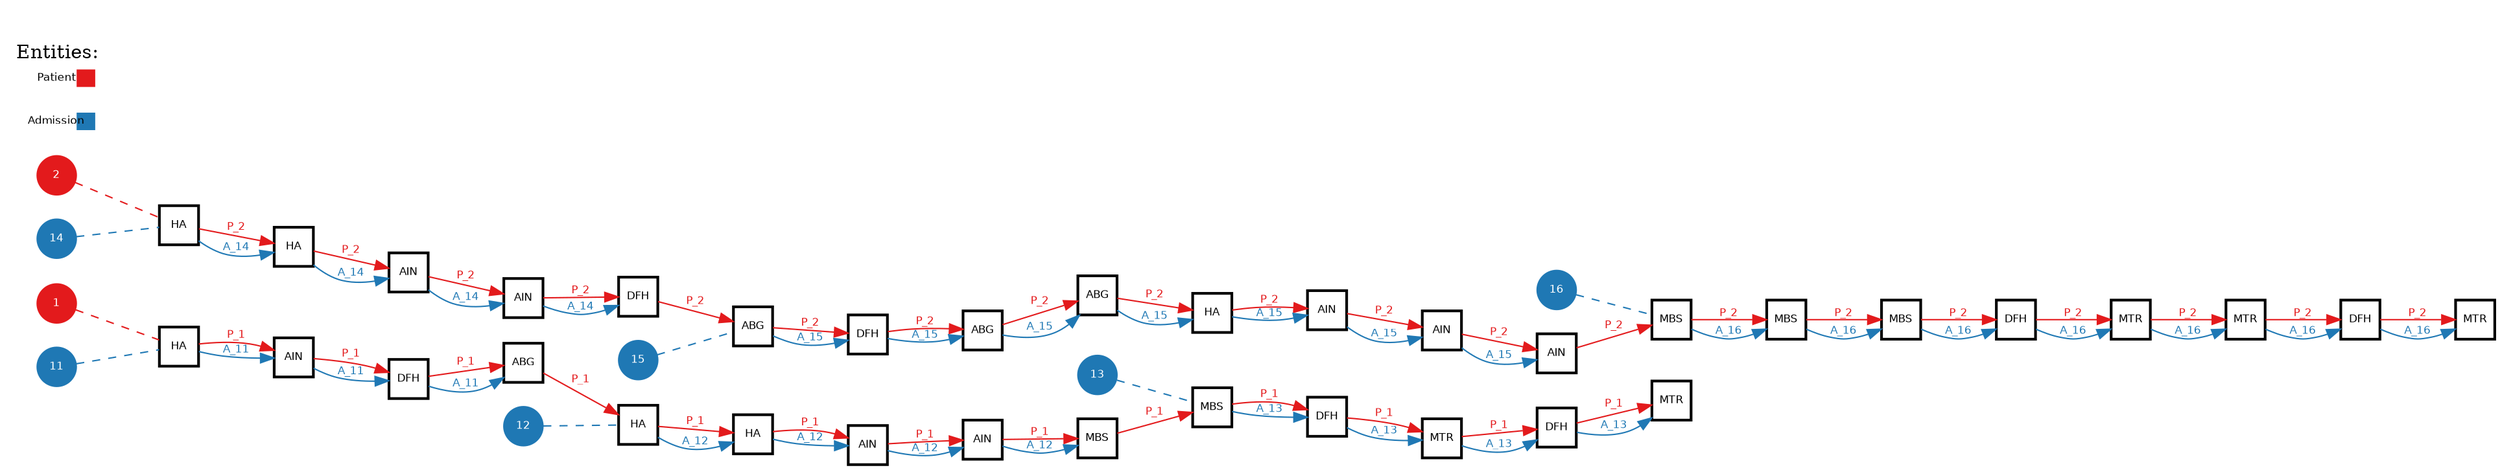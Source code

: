 // Query Result
digraph {
	graph [margin=0 rankdir=LR]
	node [fixedsize=false fontname=Helvetica fontsize=8 height=0.4 margin=0 shape=square width=0.4]
	2864 [label=AIN color="#000000" fillcolor="#ffffff" penwidth=2 style=filled]
	2865 [label=MBS color="#000000" fillcolor="#ffffff" penwidth=2 style=filled]
	2864 -> 2865 [label=P_1 color="#e31a1c" fontcolor="#e31a1c" fontname=Helvetica fontsize=8 penwidth=1]
	2863 [label=AIN color="#000000" fillcolor="#ffffff" penwidth=2 style=filled]
	2864 [label=AIN color="#000000" fillcolor="#ffffff" penwidth=2 style=filled]
	2863 -> 2864 [label=P_1 color="#e31a1c" fontcolor="#e31a1c" fontname=Helvetica fontsize=8 penwidth=1]
	2867 [label=DFH color="#000000" fillcolor="#ffffff" penwidth=2 style=filled]
	2868 [label=MTR color="#000000" fillcolor="#ffffff" penwidth=2 style=filled]
	2867 -> 2868 [label=P_1 color="#e31a1c" fontcolor="#e31a1c" fontname=Helvetica fontsize=8 penwidth=1]
	2868 [label=MTR color="#000000" fillcolor="#ffffff" penwidth=2 style=filled]
	2869 [label=DFH color="#000000" fillcolor="#ffffff" penwidth=2 style=filled]
	2868 -> 2869 [label=P_1 color="#e31a1c" fontcolor="#e31a1c" fontname=Helvetica fontsize=8 penwidth=1]
	2865 [label=MBS color="#000000" fillcolor="#ffffff" penwidth=2 style=filled]
	2866 [label=MBS color="#000000" fillcolor="#ffffff" penwidth=2 style=filled]
	2865 -> 2866 [label=P_1 color="#e31a1c" fontcolor="#e31a1c" fontname=Helvetica fontsize=8 penwidth=1]
	2859 [label=DFH color="#000000" fillcolor="#ffffff" penwidth=2 style=filled]
	2860 [label=ABG color="#000000" fillcolor="#ffffff" penwidth=2 style=filled]
	2859 -> 2860 [label=P_1 color="#e31a1c" fontcolor="#e31a1c" fontname=Helvetica fontsize=8 penwidth=1]
	2858 [label=AIN color="#000000" fillcolor="#ffffff" penwidth=2 style=filled]
	2859 [label=DFH color="#000000" fillcolor="#ffffff" penwidth=2 style=filled]
	2858 -> 2859 [label=P_1 color="#e31a1c" fontcolor="#e31a1c" fontname=Helvetica fontsize=8 penwidth=1]
	2869 [label=DFH color="#000000" fillcolor="#ffffff" penwidth=2 style=filled]
	2870 [label=MTR color="#000000" fillcolor="#ffffff" penwidth=2 style=filled]
	2869 -> 2870 [label=P_1 color="#e31a1c" fontcolor="#e31a1c" fontname=Helvetica fontsize=8 penwidth=1]
	2866 [label=MBS color="#000000" fillcolor="#ffffff" penwidth=2 style=filled]
	2867 [label=DFH color="#000000" fillcolor="#ffffff" penwidth=2 style=filled]
	2866 -> 2867 [label=P_1 color="#e31a1c" fontcolor="#e31a1c" fontname=Helvetica fontsize=8 penwidth=1]
	2860 [label=ABG color="#000000" fillcolor="#ffffff" penwidth=2 style=filled]
	2861 [label=HA color="#000000" fillcolor="#ffffff" penwidth=2 style=filled]
	2860 -> 2861 [label=P_1 color="#e31a1c" fontcolor="#e31a1c" fontname=Helvetica fontsize=8 penwidth=1]
	2857 [label=HA color="#000000" fillcolor="#ffffff" penwidth=2 style=filled]
	2858 [label=AIN color="#000000" fillcolor="#ffffff" penwidth=2 style=filled]
	2857 -> 2858 [label=P_1 color="#e31a1c" fontcolor="#e31a1c" fontname=Helvetica fontsize=8 penwidth=1]
	2861 [label=HA color="#000000" fillcolor="#ffffff" penwidth=2 style=filled]
	2862 [label=HA color="#000000" fillcolor="#ffffff" penwidth=2 style=filled]
	2861 -> 2862 [label=P_1 color="#e31a1c" fontcolor="#e31a1c" fontname=Helvetica fontsize=8 penwidth=1]
	2862 [label=HA color="#000000" fillcolor="#ffffff" penwidth=2 style=filled]
	2863 [label=AIN color="#000000" fillcolor="#ffffff" penwidth=2 style=filled]
	2862 -> 2863 [label=P_1 color="#e31a1c" fontcolor="#e31a1c" fontname=Helvetica fontsize=8 penwidth=1]
	node [fixedsize=false fontname=Helvetica fontsize=8 height=0.4 margin=0 shape=square width=0.4]
	2870 [label=MTR color="#000000" fillcolor="#ffffff" penwidth=2 style=filled]
	2864 [label=AIN color="#000000" fillcolor="#ffffff" penwidth=2 style=filled]
	2863 [label=AIN color="#000000" fillcolor="#ffffff" penwidth=2 style=filled]
	2867 [label=DFH color="#000000" fillcolor="#ffffff" penwidth=2 style=filled]
	2868 [label=MTR color="#000000" fillcolor="#ffffff" penwidth=2 style=filled]
	2865 [label=MBS color="#000000" fillcolor="#ffffff" penwidth=2 style=filled]
	2859 [label=DFH color="#000000" fillcolor="#ffffff" penwidth=2 style=filled]
	2858 [label=AIN color="#000000" fillcolor="#ffffff" penwidth=2 style=filled]
	2869 [label=DFH color="#000000" fillcolor="#ffffff" penwidth=2 style=filled]
	2866 [label=MBS color="#000000" fillcolor="#ffffff" penwidth=2 style=filled]
	2860 [label=ABG color="#000000" fillcolor="#ffffff" penwidth=2 style=filled]
	2857 [label=HA color="#000000" fillcolor="#ffffff" penwidth=2 style=filled]
	2861 [label=HA color="#000000" fillcolor="#ffffff" penwidth=2 style=filled]
	2862 [label=HA color="#000000" fillcolor="#ffffff" penwidth=2 style=filled]
	node [fixedsize=false fontname=Helvetica fontsize=8 height=0.4 margin=0 shape=square width=0.4]
	2876 [label=ABG color="#000000" fillcolor="#ffffff" penwidth=2 style=filled]
	2877 [label=DFH color="#000000" fillcolor="#ffffff" penwidth=2 style=filled]
	2876 -> 2877 [label=P_2 color="#e31a1c" fontcolor="#e31a1c" fontname=Helvetica fontsize=8 penwidth=1]
	2873 [label=AIN color="#000000" fillcolor="#ffffff" penwidth=2 style=filled]
	2874 [label=AIN color="#000000" fillcolor="#ffffff" penwidth=2 style=filled]
	2873 -> 2874 [label=P_2 color="#e31a1c" fontcolor="#e31a1c" fontname=Helvetica fontsize=8 penwidth=1]
	2889 [label=MTR color="#000000" fillcolor="#ffffff" penwidth=2 style=filled]
	2890 [label=DFH color="#000000" fillcolor="#ffffff" penwidth=2 style=filled]
	2889 -> 2890 [label=P_2 color="#e31a1c" fontcolor="#e31a1c" fontname=Helvetica fontsize=8 penwidth=1]
	2878 [label=ABG color="#000000" fillcolor="#ffffff" penwidth=2 style=filled]
	2879 [label=ABG color="#000000" fillcolor="#ffffff" penwidth=2 style=filled]
	2878 -> 2879 [label=P_2 color="#e31a1c" fontcolor="#e31a1c" fontname=Helvetica fontsize=8 penwidth=1]
	2890 [label=DFH color="#000000" fillcolor="#ffffff" penwidth=2 style=filled]
	2891 [label=MTR color="#000000" fillcolor="#ffffff" penwidth=2 style=filled]
	2890 -> 2891 [label=P_2 color="#e31a1c" fontcolor="#e31a1c" fontname=Helvetica fontsize=8 penwidth=1]
	2872 [label=HA color="#000000" fillcolor="#ffffff" penwidth=2 style=filled]
	2873 [label=AIN color="#000000" fillcolor="#ffffff" penwidth=2 style=filled]
	2872 -> 2873 [label=P_2 color="#e31a1c" fontcolor="#e31a1c" fontname=Helvetica fontsize=8 penwidth=1]
	2877 [label=DFH color="#000000" fillcolor="#ffffff" penwidth=2 style=filled]
	2878 [label=ABG color="#000000" fillcolor="#ffffff" penwidth=2 style=filled]
	2877 -> 2878 [label=P_2 color="#e31a1c" fontcolor="#e31a1c" fontname=Helvetica fontsize=8 penwidth=1]
	2874 [label=AIN color="#000000" fillcolor="#ffffff" penwidth=2 style=filled]
	2875 [label=DFH color="#000000" fillcolor="#ffffff" penwidth=2 style=filled]
	2874 -> 2875 [label=P_2 color="#e31a1c" fontcolor="#e31a1c" fontname=Helvetica fontsize=8 penwidth=1]
	2884 [label=MBS color="#000000" fillcolor="#ffffff" penwidth=2 style=filled]
	2885 [label=MBS color="#000000" fillcolor="#ffffff" penwidth=2 style=filled]
	2884 -> 2885 [label=P_2 color="#e31a1c" fontcolor="#e31a1c" fontname=Helvetica fontsize=8 penwidth=1]
	2887 [label=DFH color="#000000" fillcolor="#ffffff" penwidth=2 style=filled]
	2888 [label=MTR color="#000000" fillcolor="#ffffff" penwidth=2 style=filled]
	2887 -> 2888 [label=P_2 color="#e31a1c" fontcolor="#e31a1c" fontname=Helvetica fontsize=8 penwidth=1]
	2886 [label=MBS color="#000000" fillcolor="#ffffff" penwidth=2 style=filled]
	2887 [label=DFH color="#000000" fillcolor="#ffffff" penwidth=2 style=filled]
	2886 -> 2887 [label=P_2 color="#e31a1c" fontcolor="#e31a1c" fontname=Helvetica fontsize=8 penwidth=1]
	2881 [label=AIN color="#000000" fillcolor="#ffffff" penwidth=2 style=filled]
	2882 [label=AIN color="#000000" fillcolor="#ffffff" penwidth=2 style=filled]
	2881 -> 2882 [label=P_2 color="#e31a1c" fontcolor="#e31a1c" fontname=Helvetica fontsize=8 penwidth=1]
	2885 [label=MBS color="#000000" fillcolor="#ffffff" penwidth=2 style=filled]
	2886 [label=MBS color="#000000" fillcolor="#ffffff" penwidth=2 style=filled]
	2885 -> 2886 [label=P_2 color="#e31a1c" fontcolor="#e31a1c" fontname=Helvetica fontsize=8 penwidth=1]
	2883 [label=AIN color="#000000" fillcolor="#ffffff" penwidth=2 style=filled]
	2884 [label=MBS color="#000000" fillcolor="#ffffff" penwidth=2 style=filled]
	2883 -> 2884 [label=P_2 color="#e31a1c" fontcolor="#e31a1c" fontname=Helvetica fontsize=8 penwidth=1]
	2879 [label=ABG color="#000000" fillcolor="#ffffff" penwidth=2 style=filled]
	2880 [label=HA color="#000000" fillcolor="#ffffff" penwidth=2 style=filled]
	2879 -> 2880 [label=P_2 color="#e31a1c" fontcolor="#e31a1c" fontname=Helvetica fontsize=8 penwidth=1]
	2882 [label=AIN color="#000000" fillcolor="#ffffff" penwidth=2 style=filled]
	2883 [label=AIN color="#000000" fillcolor="#ffffff" penwidth=2 style=filled]
	2882 -> 2883 [label=P_2 color="#e31a1c" fontcolor="#e31a1c" fontname=Helvetica fontsize=8 penwidth=1]
	2871 [label=HA color="#000000" fillcolor="#ffffff" penwidth=2 style=filled]
	2872 [label=HA color="#000000" fillcolor="#ffffff" penwidth=2 style=filled]
	2871 -> 2872 [label=P_2 color="#e31a1c" fontcolor="#e31a1c" fontname=Helvetica fontsize=8 penwidth=1]
	2888 [label=MTR color="#000000" fillcolor="#ffffff" penwidth=2 style=filled]
	2889 [label=MTR color="#000000" fillcolor="#ffffff" penwidth=2 style=filled]
	2888 -> 2889 [label=P_2 color="#e31a1c" fontcolor="#e31a1c" fontname=Helvetica fontsize=8 penwidth=1]
	2875 [label=DFH color="#000000" fillcolor="#ffffff" penwidth=2 style=filled]
	2876 [label=ABG color="#000000" fillcolor="#ffffff" penwidth=2 style=filled]
	2875 -> 2876 [label=P_2 color="#e31a1c" fontcolor="#e31a1c" fontname=Helvetica fontsize=8 penwidth=1]
	2880 [label=HA color="#000000" fillcolor="#ffffff" penwidth=2 style=filled]
	2881 [label=AIN color="#000000" fillcolor="#ffffff" penwidth=2 style=filled]
	2880 -> 2881 [label=P_2 color="#e31a1c" fontcolor="#e31a1c" fontname=Helvetica fontsize=8 penwidth=1]
	node [fixedsize=false fontname=Helvetica fontsize=8 height=0.4 margin=0 shape=square width=0.4]
	2876 [label=ABG color="#000000" fillcolor="#ffffff" penwidth=2 style=filled]
	2873 [label=AIN color="#000000" fillcolor="#ffffff" penwidth=2 style=filled]
	2889 [label=MTR color="#000000" fillcolor="#ffffff" penwidth=2 style=filled]
	2878 [label=ABG color="#000000" fillcolor="#ffffff" penwidth=2 style=filled]
	2891 [label=MTR color="#000000" fillcolor="#ffffff" penwidth=2 style=filled]
	2890 [label=DFH color="#000000" fillcolor="#ffffff" penwidth=2 style=filled]
	2872 [label=HA color="#000000" fillcolor="#ffffff" penwidth=2 style=filled]
	2877 [label=DFH color="#000000" fillcolor="#ffffff" penwidth=2 style=filled]
	2874 [label=AIN color="#000000" fillcolor="#ffffff" penwidth=2 style=filled]
	2884 [label=MBS color="#000000" fillcolor="#ffffff" penwidth=2 style=filled]
	2887 [label=DFH color="#000000" fillcolor="#ffffff" penwidth=2 style=filled]
	2886 [label=MBS color="#000000" fillcolor="#ffffff" penwidth=2 style=filled]
	2881 [label=AIN color="#000000" fillcolor="#ffffff" penwidth=2 style=filled]
	2885 [label=MBS color="#000000" fillcolor="#ffffff" penwidth=2 style=filled]
	2883 [label=AIN color="#000000" fillcolor="#ffffff" penwidth=2 style=filled]
	2879 [label=ABG color="#000000" fillcolor="#ffffff" penwidth=2 style=filled]
	2882 [label=AIN color="#000000" fillcolor="#ffffff" penwidth=2 style=filled]
	2871 [label=HA color="#000000" fillcolor="#ffffff" penwidth=2 style=filled]
	2888 [label=MTR color="#000000" fillcolor="#ffffff" penwidth=2 style=filled]
	2875 [label=DFH color="#000000" fillcolor="#ffffff" penwidth=2 style=filled]
	2880 [label=HA color="#000000" fillcolor="#ffffff" penwidth=2 style=filled]
	node [fixedsize=false fontname=Helvetica fontsize=8 height=0.4 margin=0 shape=square width=0.4]
	2859 [label=DFH color="#000000" fillcolor="#ffffff" penwidth=2 style=filled]
	2860 [label=ABG color="#000000" fillcolor="#ffffff" penwidth=2 style=filled]
	2859 -> 2860 [label=A_11 color="#1f78b4" fontcolor="#1f78b4" fontname=Helvetica fontsize=8 penwidth=1]
	2857 [label=HA color="#000000" fillcolor="#ffffff" penwidth=2 style=filled]
	2858 [label=AIN color="#000000" fillcolor="#ffffff" penwidth=2 style=filled]
	2857 -> 2858 [label=A_11 color="#1f78b4" fontcolor="#1f78b4" fontname=Helvetica fontsize=8 penwidth=1]
	2858 [label=AIN color="#000000" fillcolor="#ffffff" penwidth=2 style=filled]
	2859 [label=DFH color="#000000" fillcolor="#ffffff" penwidth=2 style=filled]
	2858 -> 2859 [label=A_11 color="#1f78b4" fontcolor="#1f78b4" fontname=Helvetica fontsize=8 penwidth=1]
	node [fixedsize=false fontname=Helvetica fontsize=8 height=0.4 margin=0 shape=square width=0.4]
	2859 [label=DFH color="#000000" fillcolor="#ffffff" penwidth=2 style=filled]
	2857 [label=HA color="#000000" fillcolor="#ffffff" penwidth=2 style=filled]
	2858 [label=AIN color="#000000" fillcolor="#ffffff" penwidth=2 style=filled]
	2860 [label=ABG color="#000000" fillcolor="#ffffff" penwidth=2 style=filled]
	node [fixedsize=false fontname=Helvetica fontsize=8 height=0.4 margin=0 shape=square width=0.4]
	2863 [label=AIN color="#000000" fillcolor="#ffffff" penwidth=2 style=filled]
	2864 [label=AIN color="#000000" fillcolor="#ffffff" penwidth=2 style=filled]
	2863 -> 2864 [label=A_12 color="#1f78b4" fontcolor="#1f78b4" fontname=Helvetica fontsize=8 penwidth=1]
	2864 [label=AIN color="#000000" fillcolor="#ffffff" penwidth=2 style=filled]
	2865 [label=MBS color="#000000" fillcolor="#ffffff" penwidth=2 style=filled]
	2864 -> 2865 [label=A_12 color="#1f78b4" fontcolor="#1f78b4" fontname=Helvetica fontsize=8 penwidth=1]
	2861 [label=HA color="#000000" fillcolor="#ffffff" penwidth=2 style=filled]
	2862 [label=HA color="#000000" fillcolor="#ffffff" penwidth=2 style=filled]
	2861 -> 2862 [label=A_12 color="#1f78b4" fontcolor="#1f78b4" fontname=Helvetica fontsize=8 penwidth=1]
	2862 [label=HA color="#000000" fillcolor="#ffffff" penwidth=2 style=filled]
	2863 [label=AIN color="#000000" fillcolor="#ffffff" penwidth=2 style=filled]
	2862 -> 2863 [label=A_12 color="#1f78b4" fontcolor="#1f78b4" fontname=Helvetica fontsize=8 penwidth=1]
	node [fixedsize=false fontname=Helvetica fontsize=8 height=0.4 margin=0 shape=square width=0.4]
	2863 [label=AIN color="#000000" fillcolor="#ffffff" penwidth=2 style=filled]
	2864 [label=AIN color="#000000" fillcolor="#ffffff" penwidth=2 style=filled]
	2865 [label=MBS color="#000000" fillcolor="#ffffff" penwidth=2 style=filled]
	2861 [label=HA color="#000000" fillcolor="#ffffff" penwidth=2 style=filled]
	2862 [label=HA color="#000000" fillcolor="#ffffff" penwidth=2 style=filled]
	node [fixedsize=false fontname=Helvetica fontsize=8 height=0.4 margin=0 shape=square width=0.4]
	2868 [label=MTR color="#000000" fillcolor="#ffffff" penwidth=2 style=filled]
	2869 [label=DFH color="#000000" fillcolor="#ffffff" penwidth=2 style=filled]
	2868 -> 2869 [label=A_13 color="#1f78b4" fontcolor="#1f78b4" fontname=Helvetica fontsize=8 penwidth=1]
	2869 [label=DFH color="#000000" fillcolor="#ffffff" penwidth=2 style=filled]
	2870 [label=MTR color="#000000" fillcolor="#ffffff" penwidth=2 style=filled]
	2869 -> 2870 [label=A_13 color="#1f78b4" fontcolor="#1f78b4" fontname=Helvetica fontsize=8 penwidth=1]
	2867 [label=DFH color="#000000" fillcolor="#ffffff" penwidth=2 style=filled]
	2868 [label=MTR color="#000000" fillcolor="#ffffff" penwidth=2 style=filled]
	2867 -> 2868 [label=A_13 color="#1f78b4" fontcolor="#1f78b4" fontname=Helvetica fontsize=8 penwidth=1]
	2866 [label=MBS color="#000000" fillcolor="#ffffff" penwidth=2 style=filled]
	2867 [label=DFH color="#000000" fillcolor="#ffffff" penwidth=2 style=filled]
	2866 -> 2867 [label=A_13 color="#1f78b4" fontcolor="#1f78b4" fontname=Helvetica fontsize=8 penwidth=1]
	node [fixedsize=false fontname=Helvetica fontsize=8 height=0.4 margin=0 shape=square width=0.4]
	2868 [label=MTR color="#000000" fillcolor="#ffffff" penwidth=2 style=filled]
	2869 [label=DFH color="#000000" fillcolor="#ffffff" penwidth=2 style=filled]
	2867 [label=DFH color="#000000" fillcolor="#ffffff" penwidth=2 style=filled]
	2866 [label=MBS color="#000000" fillcolor="#ffffff" penwidth=2 style=filled]
	2870 [label=MTR color="#000000" fillcolor="#ffffff" penwidth=2 style=filled]
	node [fixedsize=false fontname=Helvetica fontsize=8 height=0.4 margin=0 shape=square width=0.4]
	2874 [label=AIN color="#000000" fillcolor="#ffffff" penwidth=2 style=filled]
	2875 [label=DFH color="#000000" fillcolor="#ffffff" penwidth=2 style=filled]
	2874 -> 2875 [label=A_14 color="#1f78b4" fontcolor="#1f78b4" fontname=Helvetica fontsize=8 penwidth=1]
	2872 [label=HA color="#000000" fillcolor="#ffffff" penwidth=2 style=filled]
	2873 [label=AIN color="#000000" fillcolor="#ffffff" penwidth=2 style=filled]
	2872 -> 2873 [label=A_14 color="#1f78b4" fontcolor="#1f78b4" fontname=Helvetica fontsize=8 penwidth=1]
	2871 [label=HA color="#000000" fillcolor="#ffffff" penwidth=2 style=filled]
	2872 [label=HA color="#000000" fillcolor="#ffffff" penwidth=2 style=filled]
	2871 -> 2872 [label=A_14 color="#1f78b4" fontcolor="#1f78b4" fontname=Helvetica fontsize=8 penwidth=1]
	2873 [label=AIN color="#000000" fillcolor="#ffffff" penwidth=2 style=filled]
	2874 [label=AIN color="#000000" fillcolor="#ffffff" penwidth=2 style=filled]
	2873 -> 2874 [label=A_14 color="#1f78b4" fontcolor="#1f78b4" fontname=Helvetica fontsize=8 penwidth=1]
	node [fixedsize=false fontname=Helvetica fontsize=8 height=0.4 margin=0 shape=square width=0.4]
	2874 [label=AIN color="#000000" fillcolor="#ffffff" penwidth=2 style=filled]
	2872 [label=HA color="#000000" fillcolor="#ffffff" penwidth=2 style=filled]
	2871 [label=HA color="#000000" fillcolor="#ffffff" penwidth=2 style=filled]
	2873 [label=AIN color="#000000" fillcolor="#ffffff" penwidth=2 style=filled]
	2875 [label=DFH color="#000000" fillcolor="#ffffff" penwidth=2 style=filled]
	node [fixedsize=false fontname=Helvetica fontsize=8 height=0.4 margin=0 shape=square width=0.4]
	2881 [label=AIN color="#000000" fillcolor="#ffffff" penwidth=2 style=filled]
	2882 [label=AIN color="#000000" fillcolor="#ffffff" penwidth=2 style=filled]
	2881 -> 2882 [label=A_15 color="#1f78b4" fontcolor="#1f78b4" fontname=Helvetica fontsize=8 penwidth=1]
	2879 [label=ABG color="#000000" fillcolor="#ffffff" penwidth=2 style=filled]
	2880 [label=HA color="#000000" fillcolor="#ffffff" penwidth=2 style=filled]
	2879 -> 2880 [label=A_15 color="#1f78b4" fontcolor="#1f78b4" fontname=Helvetica fontsize=8 penwidth=1]
	2877 [label=DFH color="#000000" fillcolor="#ffffff" penwidth=2 style=filled]
	2878 [label=ABG color="#000000" fillcolor="#ffffff" penwidth=2 style=filled]
	2877 -> 2878 [label=A_15 color="#1f78b4" fontcolor="#1f78b4" fontname=Helvetica fontsize=8 penwidth=1]
	2880 [label=HA color="#000000" fillcolor="#ffffff" penwidth=2 style=filled]
	2881 [label=AIN color="#000000" fillcolor="#ffffff" penwidth=2 style=filled]
	2880 -> 2881 [label=A_15 color="#1f78b4" fontcolor="#1f78b4" fontname=Helvetica fontsize=8 penwidth=1]
	2878 [label=ABG color="#000000" fillcolor="#ffffff" penwidth=2 style=filled]
	2879 [label=ABG color="#000000" fillcolor="#ffffff" penwidth=2 style=filled]
	2878 -> 2879 [label=A_15 color="#1f78b4" fontcolor="#1f78b4" fontname=Helvetica fontsize=8 penwidth=1]
	2876 [label=ABG color="#000000" fillcolor="#ffffff" penwidth=2 style=filled]
	2877 [label=DFH color="#000000" fillcolor="#ffffff" penwidth=2 style=filled]
	2876 -> 2877 [label=A_15 color="#1f78b4" fontcolor="#1f78b4" fontname=Helvetica fontsize=8 penwidth=1]
	2882 [label=AIN color="#000000" fillcolor="#ffffff" penwidth=2 style=filled]
	2883 [label=AIN color="#000000" fillcolor="#ffffff" penwidth=2 style=filled]
	2882 -> 2883 [label=A_15 color="#1f78b4" fontcolor="#1f78b4" fontname=Helvetica fontsize=8 penwidth=1]
	node [fixedsize=false fontname=Helvetica fontsize=8 height=0.4 margin=0 shape=square width=0.4]
	2881 [label=AIN color="#000000" fillcolor="#ffffff" penwidth=2 style=filled]
	2879 [label=ABG color="#000000" fillcolor="#ffffff" penwidth=2 style=filled]
	2883 [label=AIN color="#000000" fillcolor="#ffffff" penwidth=2 style=filled]
	2877 [label=DFH color="#000000" fillcolor="#ffffff" penwidth=2 style=filled]
	2880 [label=HA color="#000000" fillcolor="#ffffff" penwidth=2 style=filled]
	2878 [label=ABG color="#000000" fillcolor="#ffffff" penwidth=2 style=filled]
	2876 [label=ABG color="#000000" fillcolor="#ffffff" penwidth=2 style=filled]
	2882 [label=AIN color="#000000" fillcolor="#ffffff" penwidth=2 style=filled]
	node [fixedsize=false fontname=Helvetica fontsize=8 height=0.4 margin=0 shape=square width=0.4]
	2887 [label=DFH color="#000000" fillcolor="#ffffff" penwidth=2 style=filled]
	2888 [label=MTR color="#000000" fillcolor="#ffffff" penwidth=2 style=filled]
	2887 -> 2888 [label=A_16 color="#1f78b4" fontcolor="#1f78b4" fontname=Helvetica fontsize=8 penwidth=1]
	2890 [label=DFH color="#000000" fillcolor="#ffffff" penwidth=2 style=filled]
	2891 [label=MTR color="#000000" fillcolor="#ffffff" penwidth=2 style=filled]
	2890 -> 2891 [label=A_16 color="#1f78b4" fontcolor="#1f78b4" fontname=Helvetica fontsize=8 penwidth=1]
	2884 [label=MBS color="#000000" fillcolor="#ffffff" penwidth=2 style=filled]
	2885 [label=MBS color="#000000" fillcolor="#ffffff" penwidth=2 style=filled]
	2884 -> 2885 [label=A_16 color="#1f78b4" fontcolor="#1f78b4" fontname=Helvetica fontsize=8 penwidth=1]
	2885 [label=MBS color="#000000" fillcolor="#ffffff" penwidth=2 style=filled]
	2886 [label=MBS color="#000000" fillcolor="#ffffff" penwidth=2 style=filled]
	2885 -> 2886 [label=A_16 color="#1f78b4" fontcolor="#1f78b4" fontname=Helvetica fontsize=8 penwidth=1]
	2889 [label=MTR color="#000000" fillcolor="#ffffff" penwidth=2 style=filled]
	2890 [label=DFH color="#000000" fillcolor="#ffffff" penwidth=2 style=filled]
	2889 -> 2890 [label=A_16 color="#1f78b4" fontcolor="#1f78b4" fontname=Helvetica fontsize=8 penwidth=1]
	2886 [label=MBS color="#000000" fillcolor="#ffffff" penwidth=2 style=filled]
	2887 [label=DFH color="#000000" fillcolor="#ffffff" penwidth=2 style=filled]
	2886 -> 2887 [label=A_16 color="#1f78b4" fontcolor="#1f78b4" fontname=Helvetica fontsize=8 penwidth=1]
	2888 [label=MTR color="#000000" fillcolor="#ffffff" penwidth=2 style=filled]
	2889 [label=MTR color="#000000" fillcolor="#ffffff" penwidth=2 style=filled]
	2888 -> 2889 [label=A_16 color="#1f78b4" fontcolor="#1f78b4" fontname=Helvetica fontsize=8 penwidth=1]
	node [fixedsize=false fontname=Helvetica fontsize=8 height=0.4 margin=0 shape=square width=0.4]
	2887 [label=DFH color="#000000" fillcolor="#ffffff" penwidth=2 style=filled]
	2890 [label=DFH color="#000000" fillcolor="#ffffff" penwidth=2 style=filled]
	2884 [label=MBS color="#000000" fillcolor="#ffffff" penwidth=2 style=filled]
	2885 [label=MBS color="#000000" fillcolor="#ffffff" penwidth=2 style=filled]
	2889 [label=MTR color="#000000" fillcolor="#ffffff" penwidth=2 style=filled]
	2891 [label=MTR color="#000000" fillcolor="#ffffff" penwidth=2 style=filled]
	2886 [label=MBS color="#000000" fillcolor="#ffffff" penwidth=2 style=filled]
	2888 [label=MTR color="#000000" fillcolor="#ffffff" penwidth=2 style=filled]
	node [fixedsize=false fontname=Helvetica fontsize=8 height=0.4 margin=0 shape=circle width=0.4]
	2892 [label=1 color="#e31a1c" fillcolor="#e31a1c" fontcolor="#ffffff" style=filled]
	2892 -> 2857 [arrowhead=none color="#e31a1c" style=dashed]
	node [fixedsize=false fontname=Helvetica fontsize=8 height=0.4 margin=0 shape=circle width=0.4]
	2893 [label=2 color="#e31a1c" fillcolor="#e31a1c" fontcolor="#ffffff" style=filled]
	2893 -> 2871 [arrowhead=none color="#e31a1c" style=dashed]
	node [fixedsize=false fontname=Helvetica fontsize=8 height=0.4 margin=0 shape=circle width=0.4]
	2894 [label=11 color="#1f78b4" fillcolor="#1f78b4" fontcolor="#ffffff" style=filled]
	2894 -> 2857 [arrowhead=none color="#1f78b4" style=dashed]
	node [fixedsize=false fontname=Helvetica fontsize=8 height=0.4 margin=0 shape=circle width=0.4]
	2895 [label=12 color="#1f78b4" fillcolor="#1f78b4" fontcolor="#ffffff" style=filled]
	2895 -> 2861 [arrowhead=none color="#1f78b4" style=dashed]
	node [fixedsize=false fontname=Helvetica fontsize=8 height=0.4 margin=0 shape=circle width=0.4]
	2896 [label=13 color="#1f78b4" fillcolor="#1f78b4" fontcolor="#ffffff" style=filled]
	2896 -> 2866 [arrowhead=none color="#1f78b4" style=dashed]
	node [fixedsize=false fontname=Helvetica fontsize=8 height=0.4 margin=0 shape=circle width=0.4]
	2897 [label=14 color="#1f78b4" fillcolor="#1f78b4" fontcolor="#ffffff" style=filled]
	2897 -> 2871 [arrowhead=none color="#1f78b4" style=dashed]
	node [fixedsize=false fontname=Helvetica fontsize=8 height=0.4 margin=0 shape=circle width=0.4]
	2898 [label=15 color="#1f78b4" fillcolor="#1f78b4" fontcolor="#ffffff" style=filled]
	2898 -> 2876 [arrowhead=none color="#1f78b4" style=dashed]
	node [fixedsize=false fontname=Helvetica fontsize=8 height=0.4 margin=0 shape=circle width=0.4]
	2899 [label=16 color="#1f78b4" fillcolor="#1f78b4" fontcolor="#ffffff" style=filled]
	2899 -> 2884 [arrowhead=none color="#1f78b4" style=dashed]
	// name2
	subgraph cluster_0 {
		node [fixedsize=True fontname=Helvetica fontsize=8 height=0.2 margin=0 shape=rectangle width=0.8]
		color="#ffffff" style=filled
		label="
Entities:"
		100000 [label=Patient color="#ffffff" fillcolor="#ffffff:#ffffff:#ffffff:#e31a1c" fontcolor="#000000" style=striped]
	}
	// name2
	subgraph cluster_0 {
		node [fixedsize=True fontname=Helvetica fontsize=8 height=0.2 margin=0 shape=rectangle width=0.8]
		color="#ffffff" style=filled
		label="
Entities:"
		100001 [label=Admission color="#ffffff" fillcolor="#ffffff:#ffffff:#ffffff:#1f78b4" fontcolor="#000000" style=striped]
	}
}
